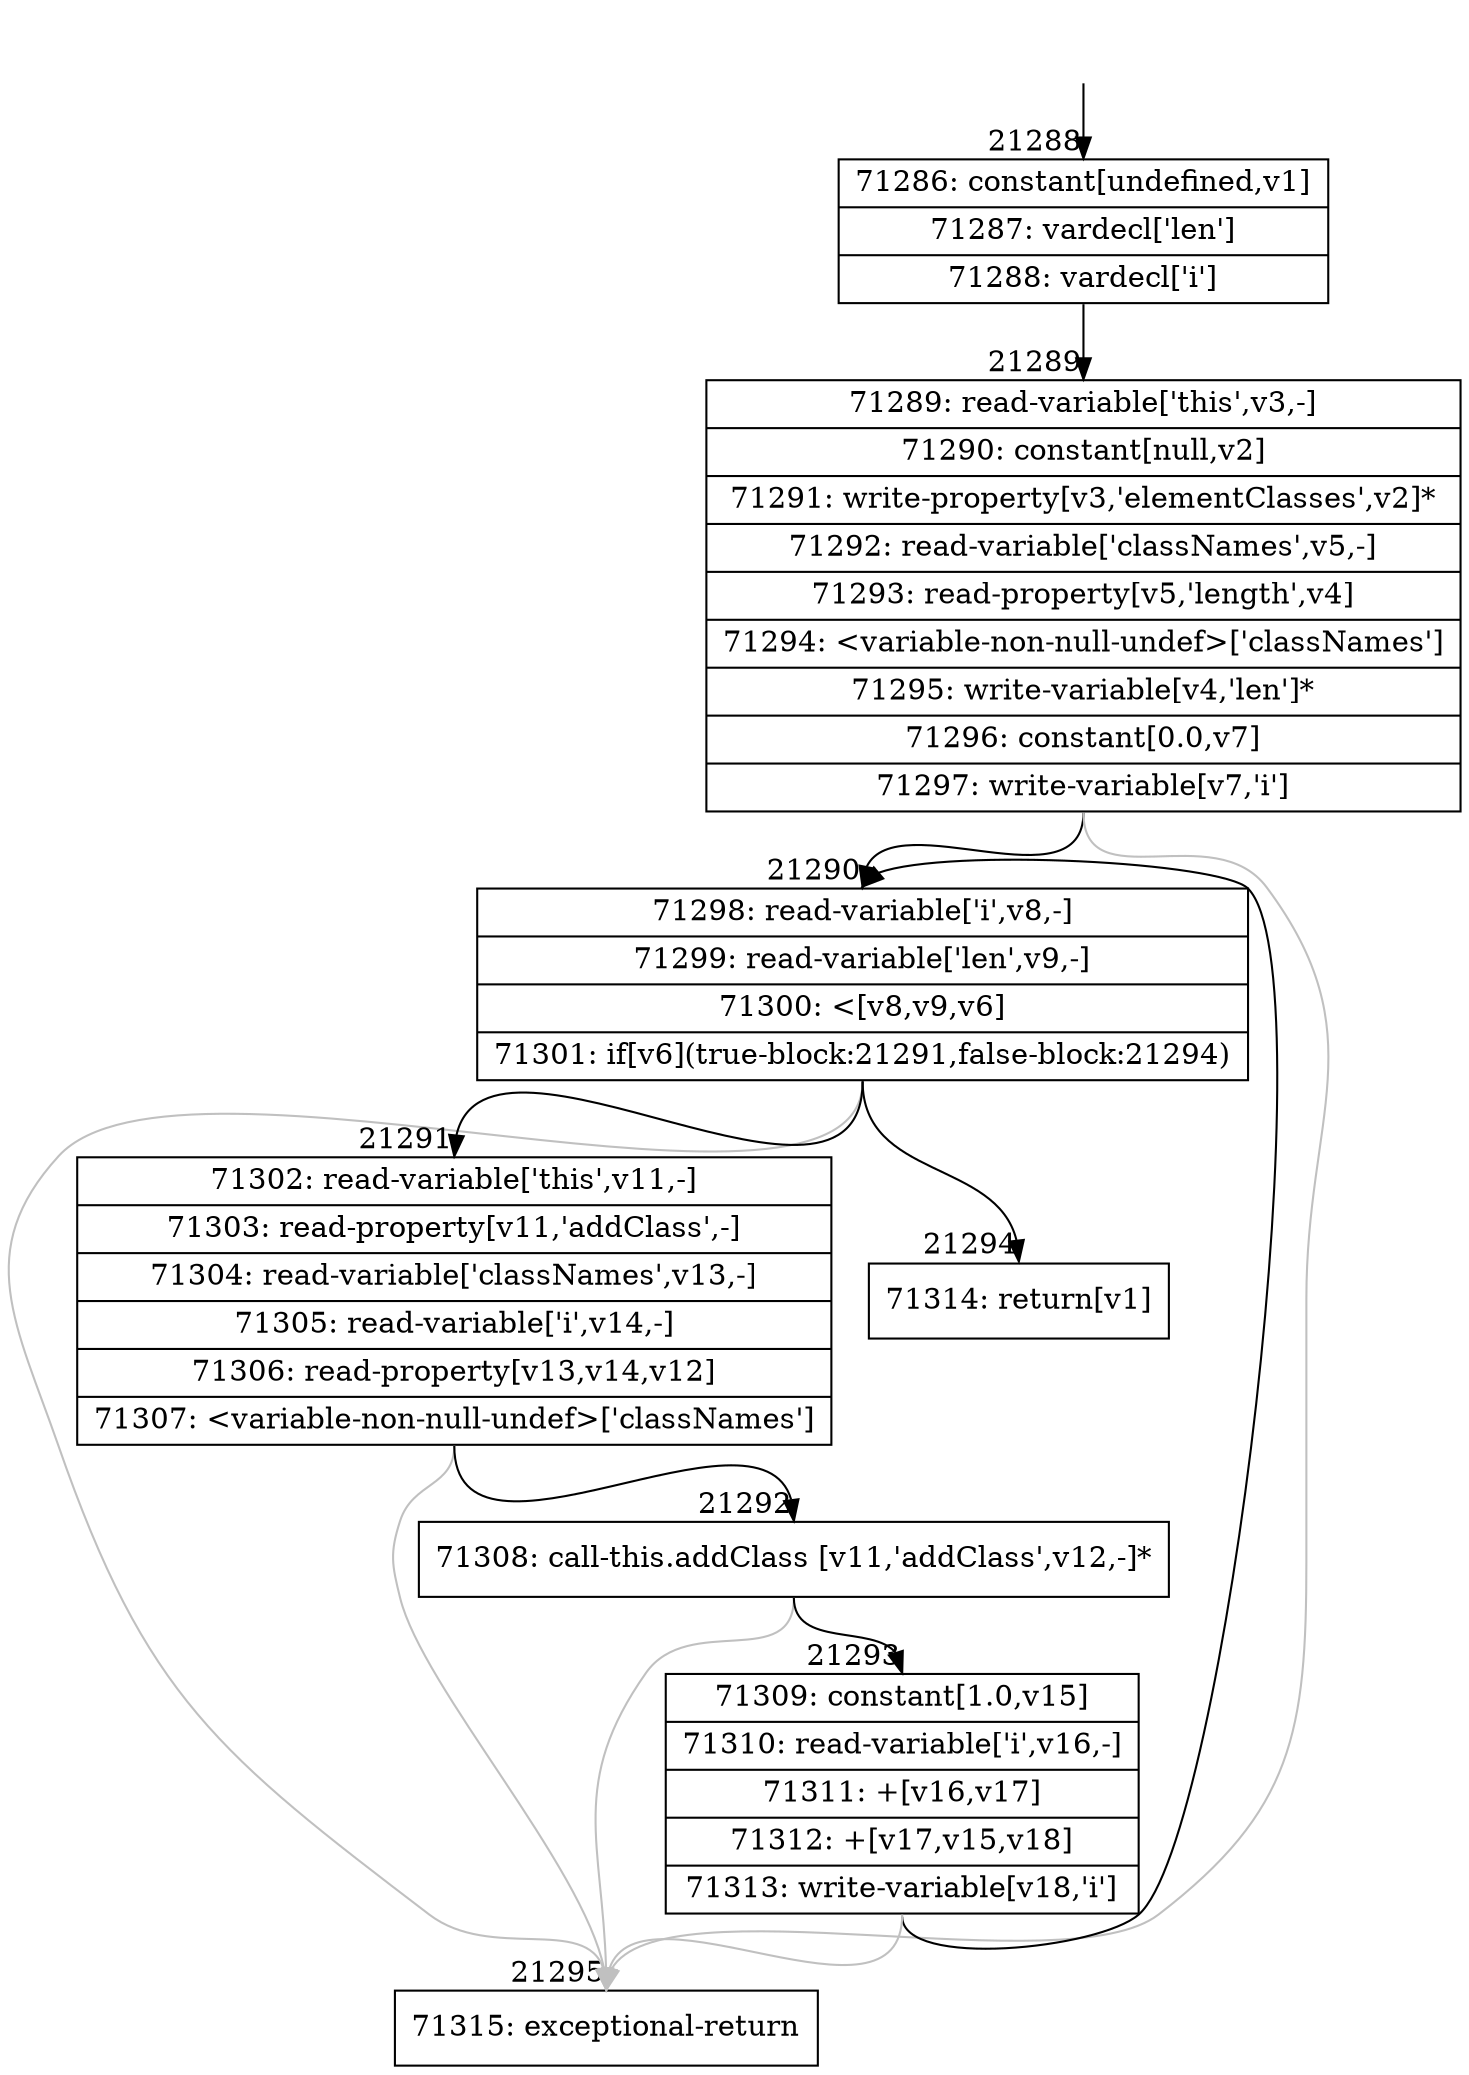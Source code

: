 digraph {
rankdir="TD"
BB_entry1862[shape=none,label=""];
BB_entry1862 -> BB21288 [tailport=s, headport=n, headlabel="    21288"]
BB21288 [shape=record label="{71286: constant[undefined,v1]|71287: vardecl['len']|71288: vardecl['i']}" ] 
BB21288 -> BB21289 [tailport=s, headport=n, headlabel="      21289"]
BB21289 [shape=record label="{71289: read-variable['this',v3,-]|71290: constant[null,v2]|71291: write-property[v3,'elementClasses',v2]*|71292: read-variable['classNames',v5,-]|71293: read-property[v5,'length',v4]|71294: \<variable-non-null-undef\>['classNames']|71295: write-variable[v4,'len']*|71296: constant[0.0,v7]|71297: write-variable[v7,'i']}" ] 
BB21289 -> BB21290 [tailport=s, headport=n, headlabel="      21290"]
BB21289 -> BB21295 [tailport=s, headport=n, color=gray, headlabel="      21295"]
BB21290 [shape=record label="{71298: read-variable['i',v8,-]|71299: read-variable['len',v9,-]|71300: \<[v8,v9,v6]|71301: if[v6](true-block:21291,false-block:21294)}" ] 
BB21290 -> BB21291 [tailport=s, headport=n, headlabel="      21291"]
BB21290 -> BB21294 [tailport=s, headport=n, headlabel="      21294"]
BB21290 -> BB21295 [tailport=s, headport=n, color=gray]
BB21291 [shape=record label="{71302: read-variable['this',v11,-]|71303: read-property[v11,'addClass',-]|71304: read-variable['classNames',v13,-]|71305: read-variable['i',v14,-]|71306: read-property[v13,v14,v12]|71307: \<variable-non-null-undef\>['classNames']}" ] 
BB21291 -> BB21292 [tailport=s, headport=n, headlabel="      21292"]
BB21291 -> BB21295 [tailport=s, headport=n, color=gray]
BB21292 [shape=record label="{71308: call-this.addClass [v11,'addClass',v12,-]*}" ] 
BB21292 -> BB21293 [tailport=s, headport=n, headlabel="      21293"]
BB21292 -> BB21295 [tailport=s, headport=n, color=gray]
BB21293 [shape=record label="{71309: constant[1.0,v15]|71310: read-variable['i',v16,-]|71311: +[v16,v17]|71312: +[v17,v15,v18]|71313: write-variable[v18,'i']}" ] 
BB21293 -> BB21290 [tailport=s, headport=n]
BB21293 -> BB21295 [tailport=s, headport=n, color=gray]
BB21294 [shape=record label="{71314: return[v1]}" ] 
BB21295 [shape=record label="{71315: exceptional-return}" ] 
//#$~ 40044
}
